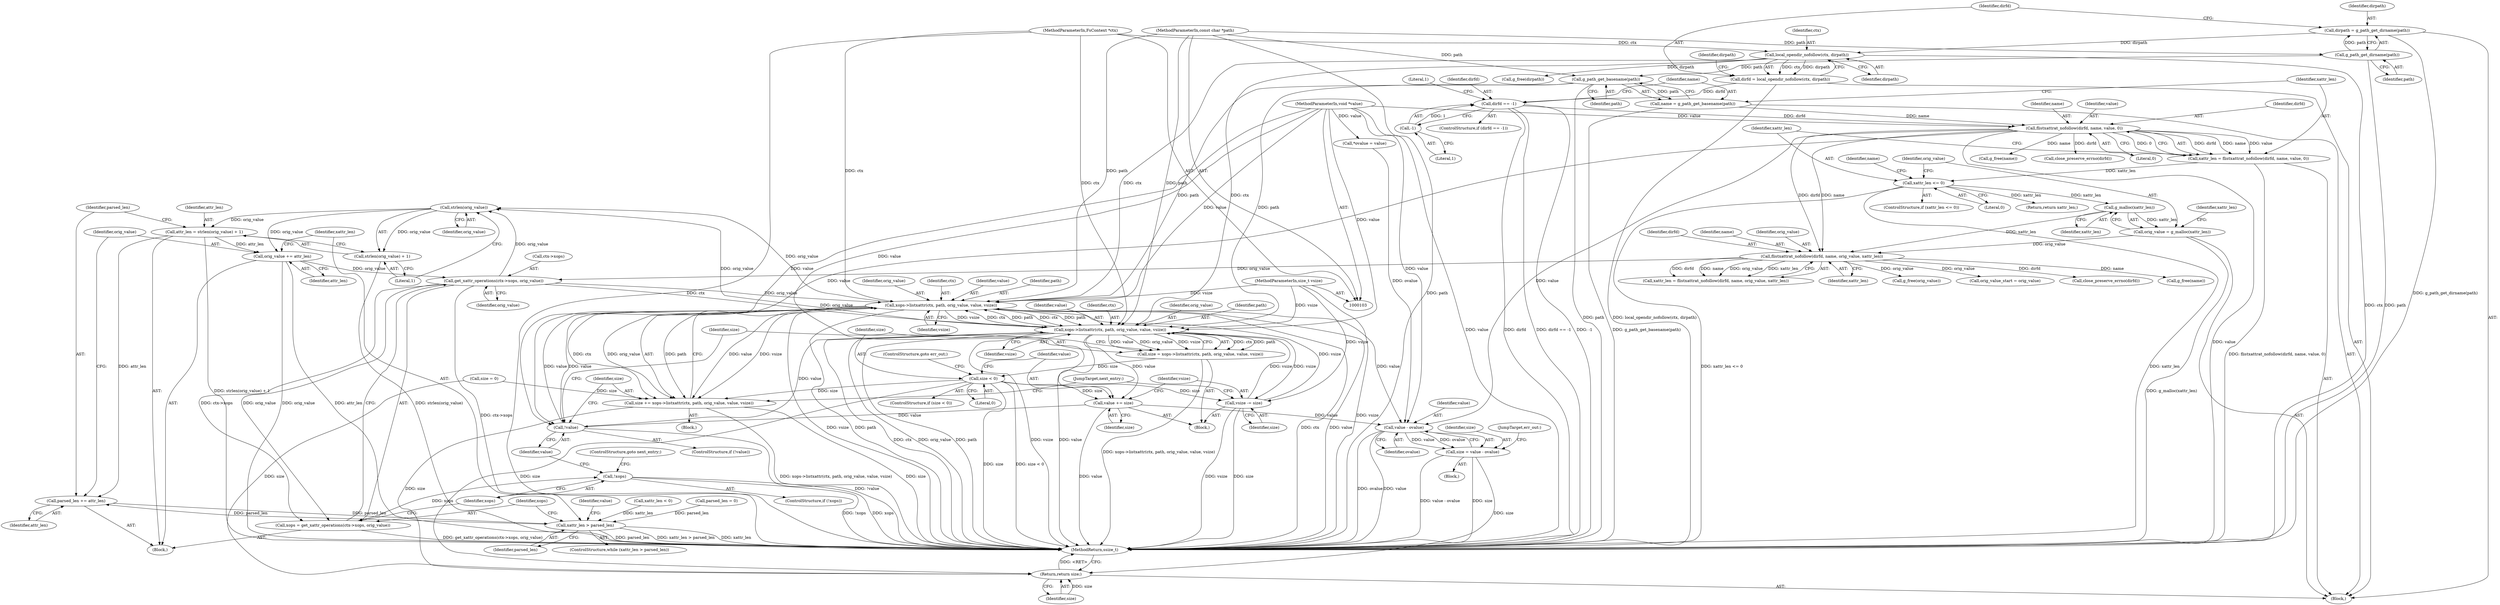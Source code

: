 digraph "0_qemu_4ffcdef4277a91af15a3c09f7d16af072c29f3f2@API" {
"1000254" [label="(Call,strlen(orig_value))"];
"1000222" [label="(Call,xops->listxattr(ctx, path, orig_value, value, vsize))"];
"1000232" [label="(Call,xops->listxattr(ctx, path, orig_value, value, vsize))"];
"1000135" [label="(Call,local_opendir_nofollow(ctx, dirpath))"];
"1000104" [label="(MethodParameterIn,FsContext *ctx)"];
"1000129" [label="(Call,dirpath = g_path_get_dirname(path))"];
"1000131" [label="(Call,g_path_get_dirname(path))"];
"1000105" [label="(MethodParameterIn,const char *path)"];
"1000151" [label="(Call,g_path_get_basename(path))"];
"1000206" [label="(Call,get_xattr_operations(ctx->xops, orig_value))"];
"1000260" [label="(Call,orig_value += attr_len)"];
"1000251" [label="(Call,attr_len = strlen(orig_value) + 1)"];
"1000254" [label="(Call,strlen(orig_value))"];
"1000177" [label="(Call,flistxattrat_nofollow(dirfd, name, orig_value, xattr_len))"];
"1000155" [label="(Call,flistxattrat_nofollow(dirfd, name, value, 0))"];
"1000141" [label="(Call,dirfd == -1)"];
"1000133" [label="(Call,dirfd = local_opendir_nofollow(ctx, dirpath))"];
"1000143" [label="(Call,-1)"];
"1000149" [label="(Call,name = g_path_get_basename(path))"];
"1000106" [label="(MethodParameterIn,void *value)"];
"1000171" [label="(Call,orig_value = g_malloc(xattr_len))"];
"1000173" [label="(Call,g_malloc(xattr_len))"];
"1000161" [label="(Call,xattr_len <= 0)"];
"1000153" [label="(Call,xattr_len = flistxattrat_nofollow(dirfd, name, value, 0))"];
"1000217" [label="(Call,!value)"];
"1000244" [label="(Call,value += size)"];
"1000239" [label="(Call,size < 0)"];
"1000230" [label="(Call,size = xops->listxattr(ctx, path, orig_value, value, vsize))"];
"1000247" [label="(Call,vsize -= size)"];
"1000107" [label="(MethodParameterIn,size_t vsize)"];
"1000257" [label="(Call,parsed_len += attr_len)"];
"1000200" [label="(Call,xattr_len > parsed_len)"];
"1000204" [label="(Call,xops = get_xattr_operations(ctx->xops, orig_value))"];
"1000212" [label="(Call,!xops)"];
"1000220" [label="(Call,size += xops->listxattr(ctx, path, orig_value, value, vsize))"];
"1000274" [label="(Return,return size;)"];
"1000268" [label="(Call,value - ovalue)"];
"1000266" [label="(Call,size = value - ovalue)"];
"1000253" [label="(Call,strlen(orig_value) + 1)"];
"1000135" [label="(Call,local_opendir_nofollow(ctx, dirpath))"];
"1000219" [label="(Block,)"];
"1000274" [label="(Return,return size;)"];
"1000150" [label="(Identifier,name)"];
"1000249" [label="(Identifier,size)"];
"1000156" [label="(Identifier,dirfd)"];
"1000163" [label="(Literal,0)"];
"1000191" [label="(Call,g_free(orig_value))"];
"1000245" [label="(Identifier,value)"];
"1000161" [label="(Call,xattr_len <= 0)"];
"1000257" [label="(Call,parsed_len += attr_len)"];
"1000250" [label="(JumpTarget,next_entry:)"];
"1000213" [label="(Identifier,xops)"];
"1000176" [label="(Identifier,xattr_len)"];
"1000199" [label="(ControlStructure,while (xattr_len > parsed_len))"];
"1000232" [label="(Call,xops->listxattr(ctx, path, orig_value, value, vsize))"];
"1000266" [label="(Call,size = value - ovalue)"];
"1000179" [label="(Identifier,name)"];
"1000107" [label="(MethodParameterIn,size_t vsize)"];
"1000229" [label="(Block,)"];
"1000165" [label="(Call,g_free(name))"];
"1000143" [label="(Call,-1)"];
"1000275" [label="(Identifier,size)"];
"1000154" [label="(Identifier,xattr_len)"];
"1000254" [label="(Call,strlen(orig_value))"];
"1000134" [label="(Identifier,dirfd)"];
"1000196" [label="(Call,orig_value_start = orig_value)"];
"1000239" [label="(Call,size < 0)"];
"1000230" [label="(Call,size = xops->listxattr(ctx, path, orig_value, value, vsize))"];
"1000270" [label="(Identifier,ovalue)"];
"1000172" [label="(Identifier,orig_value)"];
"1000222" [label="(Call,xops->listxattr(ctx, path, orig_value, value, vsize))"];
"1000212" [label="(Call,!xops)"];
"1000166" [label="(Identifier,name)"];
"1000104" [label="(MethodParameterIn,FsContext *ctx)"];
"1000261" [label="(Identifier,orig_value)"];
"1000243" [label="(ControlStructure,goto err_out;)"];
"1000142" [label="(Identifier,dirfd)"];
"1000132" [label="(Identifier,path)"];
"1000177" [label="(Call,flistxattrat_nofollow(dirfd, name, orig_value, xattr_len))"];
"1000203" [label="(Block,)"];
"1000148" [label="(Literal,1)"];
"1000211" [label="(ControlStructure,if (!xops))"];
"1000236" [label="(Identifier,value)"];
"1000140" [label="(ControlStructure,if (dirfd == -1))"];
"1000167" [label="(Call,close_preserve_errno(dirfd))"];
"1000205" [label="(Identifier,xops)"];
"1000131" [label="(Call,g_path_get_dirname(path))"];
"1000174" [label="(Identifier,xattr_len)"];
"1000149" [label="(Call,name = g_path_get_basename(path))"];
"1000260" [label="(Call,orig_value += attr_len)"];
"1000184" [label="(Call,close_preserve_errno(dirfd))"];
"1000182" [label="(Call,g_free(name))"];
"1000141" [label="(Call,dirfd == -1)"];
"1000233" [label="(Identifier,ctx)"];
"1000151" [label="(Call,g_path_get_basename(path))"];
"1000259" [label="(Identifier,attr_len)"];
"1000139" [label="(Identifier,dirpath)"];
"1000221" [label="(Identifier,size)"];
"1000244" [label="(Call,value += size)"];
"1000235" [label="(Identifier,orig_value)"];
"1000207" [label="(Call,ctx->xops)"];
"1000237" [label="(Identifier,vsize)"];
"1000267" [label="(Identifier,size)"];
"1000231" [label="(Identifier,size)"];
"1000251" [label="(Call,attr_len = strlen(orig_value) + 1)"];
"1000160" [label="(ControlStructure,if (xattr_len <= 0))"];
"1000217" [label="(Call,!value)"];
"1000268" [label="(Call,value - ovalue)"];
"1000240" [label="(Identifier,size)"];
"1000224" [label="(Identifier,path)"];
"1000157" [label="(Identifier,name)"];
"1000138" [label="(Call,g_free(dirpath))"];
"1000129" [label="(Call,dirpath = g_path_get_dirname(path))"];
"1000158" [label="(Identifier,value)"];
"1000225" [label="(Identifier,orig_value)"];
"1000187" [label="(Call,xattr_len < 0)"];
"1000215" [label="(ControlStructure,goto next_entry;)"];
"1000201" [label="(Identifier,xattr_len)"];
"1000122" [label="(Call,parsed_len = 0)"];
"1000130" [label="(Identifier,dirpath)"];
"1000169" [label="(Return,return xattr_len;)"];
"1000247" [label="(Call,vsize -= size)"];
"1000256" [label="(Literal,1)"];
"1000136" [label="(Identifier,ctx)"];
"1000181" [label="(Identifier,xattr_len)"];
"1000200" [label="(Call,xattr_len > parsed_len)"];
"1000264" [label="(Identifier,value)"];
"1000206" [label="(Call,get_xattr_operations(ctx->xops, orig_value))"];
"1000159" [label="(Literal,0)"];
"1000110" [label="(Call,size = 0)"];
"1000220" [label="(Call,size += xops->listxattr(ctx, path, orig_value, value, vsize))"];
"1000153" [label="(Call,xattr_len = flistxattrat_nofollow(dirfd, name, value, 0))"];
"1000218" [label="(Identifier,value)"];
"1000180" [label="(Identifier,orig_value)"];
"1000223" [label="(Identifier,ctx)"];
"1000253" [label="(Call,strlen(orig_value) + 1)"];
"1000144" [label="(Literal,1)"];
"1000137" [label="(Identifier,dirpath)"];
"1000234" [label="(Identifier,path)"];
"1000202" [label="(Identifier,parsed_len)"];
"1000248" [label="(Identifier,vsize)"];
"1000246" [label="(Identifier,size)"];
"1000269" [label="(Identifier,value)"];
"1000265" [label="(Block,)"];
"1000175" [label="(Call,xattr_len = flistxattrat_nofollow(dirfd, name, orig_value, xattr_len))"];
"1000162" [label="(Identifier,xattr_len)"];
"1000155" [label="(Call,flistxattrat_nofollow(dirfd, name, value, 0))"];
"1000108" [label="(Block,)"];
"1000271" [label="(JumpTarget,err_out:)"];
"1000204" [label="(Call,xops = get_xattr_operations(ctx->xops, orig_value))"];
"1000216" [label="(ControlStructure,if (!value))"];
"1000262" [label="(Identifier,attr_len)"];
"1000210" [label="(Identifier,orig_value)"];
"1000258" [label="(Identifier,parsed_len)"];
"1000133" [label="(Call,dirfd = local_opendir_nofollow(ctx, dirpath))"];
"1000178" [label="(Identifier,dirfd)"];
"1000173" [label="(Call,g_malloc(xattr_len))"];
"1000241" [label="(Literal,0)"];
"1000114" [label="(Call,*ovalue = value)"];
"1000238" [label="(ControlStructure,if (size < 0))"];
"1000227" [label="(Identifier,vsize)"];
"1000105" [label="(MethodParameterIn,const char *path)"];
"1000152" [label="(Identifier,path)"];
"1000252" [label="(Identifier,attr_len)"];
"1000276" [label="(MethodReturn,ssize_t)"];
"1000106" [label="(MethodParameterIn,void *value)"];
"1000226" [label="(Identifier,value)"];
"1000171" [label="(Call,orig_value = g_malloc(xattr_len))"];
"1000255" [label="(Identifier,orig_value)"];
"1000254" -> "1000253"  [label="AST: "];
"1000254" -> "1000255"  [label="CFG: "];
"1000255" -> "1000254"  [label="AST: "];
"1000256" -> "1000254"  [label="CFG: "];
"1000254" -> "1000251"  [label="DDG: orig_value"];
"1000254" -> "1000253"  [label="DDG: orig_value"];
"1000222" -> "1000254"  [label="DDG: orig_value"];
"1000206" -> "1000254"  [label="DDG: orig_value"];
"1000232" -> "1000254"  [label="DDG: orig_value"];
"1000254" -> "1000260"  [label="DDG: orig_value"];
"1000222" -> "1000220"  [label="AST: "];
"1000222" -> "1000227"  [label="CFG: "];
"1000223" -> "1000222"  [label="AST: "];
"1000224" -> "1000222"  [label="AST: "];
"1000225" -> "1000222"  [label="AST: "];
"1000226" -> "1000222"  [label="AST: "];
"1000227" -> "1000222"  [label="AST: "];
"1000220" -> "1000222"  [label="CFG: "];
"1000222" -> "1000276"  [label="DDG: vsize"];
"1000222" -> "1000276"  [label="DDG: ctx"];
"1000222" -> "1000276"  [label="DDG: value"];
"1000222" -> "1000276"  [label="DDG: path"];
"1000222" -> "1000217"  [label="DDG: value"];
"1000222" -> "1000220"  [label="DDG: path"];
"1000222" -> "1000220"  [label="DDG: value"];
"1000222" -> "1000220"  [label="DDG: vsize"];
"1000222" -> "1000220"  [label="DDG: ctx"];
"1000222" -> "1000220"  [label="DDG: orig_value"];
"1000232" -> "1000222"  [label="DDG: ctx"];
"1000232" -> "1000222"  [label="DDG: path"];
"1000135" -> "1000222"  [label="DDG: ctx"];
"1000104" -> "1000222"  [label="DDG: ctx"];
"1000151" -> "1000222"  [label="DDG: path"];
"1000105" -> "1000222"  [label="DDG: path"];
"1000206" -> "1000222"  [label="DDG: orig_value"];
"1000217" -> "1000222"  [label="DDG: value"];
"1000106" -> "1000222"  [label="DDG: value"];
"1000247" -> "1000222"  [label="DDG: vsize"];
"1000107" -> "1000222"  [label="DDG: vsize"];
"1000222" -> "1000232"  [label="DDG: ctx"];
"1000222" -> "1000232"  [label="DDG: path"];
"1000222" -> "1000232"  [label="DDG: vsize"];
"1000222" -> "1000268"  [label="DDG: value"];
"1000232" -> "1000230"  [label="AST: "];
"1000232" -> "1000237"  [label="CFG: "];
"1000233" -> "1000232"  [label="AST: "];
"1000234" -> "1000232"  [label="AST: "];
"1000235" -> "1000232"  [label="AST: "];
"1000236" -> "1000232"  [label="AST: "];
"1000237" -> "1000232"  [label="AST: "];
"1000230" -> "1000232"  [label="CFG: "];
"1000232" -> "1000276"  [label="DDG: vsize"];
"1000232" -> "1000276"  [label="DDG: value"];
"1000232" -> "1000276"  [label="DDG: ctx"];
"1000232" -> "1000276"  [label="DDG: orig_value"];
"1000232" -> "1000276"  [label="DDG: path"];
"1000232" -> "1000230"  [label="DDG: ctx"];
"1000232" -> "1000230"  [label="DDG: path"];
"1000232" -> "1000230"  [label="DDG: value"];
"1000232" -> "1000230"  [label="DDG: orig_value"];
"1000232" -> "1000230"  [label="DDG: vsize"];
"1000135" -> "1000232"  [label="DDG: ctx"];
"1000104" -> "1000232"  [label="DDG: ctx"];
"1000151" -> "1000232"  [label="DDG: path"];
"1000105" -> "1000232"  [label="DDG: path"];
"1000206" -> "1000232"  [label="DDG: orig_value"];
"1000217" -> "1000232"  [label="DDG: value"];
"1000106" -> "1000232"  [label="DDG: value"];
"1000247" -> "1000232"  [label="DDG: vsize"];
"1000107" -> "1000232"  [label="DDG: vsize"];
"1000232" -> "1000244"  [label="DDG: value"];
"1000232" -> "1000247"  [label="DDG: vsize"];
"1000135" -> "1000133"  [label="AST: "];
"1000135" -> "1000137"  [label="CFG: "];
"1000136" -> "1000135"  [label="AST: "];
"1000137" -> "1000135"  [label="AST: "];
"1000133" -> "1000135"  [label="CFG: "];
"1000135" -> "1000276"  [label="DDG: ctx"];
"1000135" -> "1000133"  [label="DDG: ctx"];
"1000135" -> "1000133"  [label="DDG: dirpath"];
"1000104" -> "1000135"  [label="DDG: ctx"];
"1000129" -> "1000135"  [label="DDG: dirpath"];
"1000135" -> "1000138"  [label="DDG: dirpath"];
"1000104" -> "1000103"  [label="AST: "];
"1000104" -> "1000276"  [label="DDG: ctx"];
"1000129" -> "1000108"  [label="AST: "];
"1000129" -> "1000131"  [label="CFG: "];
"1000130" -> "1000129"  [label="AST: "];
"1000131" -> "1000129"  [label="AST: "];
"1000134" -> "1000129"  [label="CFG: "];
"1000129" -> "1000276"  [label="DDG: g_path_get_dirname(path)"];
"1000131" -> "1000129"  [label="DDG: path"];
"1000131" -> "1000132"  [label="CFG: "];
"1000132" -> "1000131"  [label="AST: "];
"1000131" -> "1000276"  [label="DDG: path"];
"1000105" -> "1000131"  [label="DDG: path"];
"1000131" -> "1000151"  [label="DDG: path"];
"1000105" -> "1000103"  [label="AST: "];
"1000105" -> "1000276"  [label="DDG: path"];
"1000105" -> "1000151"  [label="DDG: path"];
"1000151" -> "1000149"  [label="AST: "];
"1000151" -> "1000152"  [label="CFG: "];
"1000152" -> "1000151"  [label="AST: "];
"1000149" -> "1000151"  [label="CFG: "];
"1000151" -> "1000276"  [label="DDG: path"];
"1000151" -> "1000149"  [label="DDG: path"];
"1000206" -> "1000204"  [label="AST: "];
"1000206" -> "1000210"  [label="CFG: "];
"1000207" -> "1000206"  [label="AST: "];
"1000210" -> "1000206"  [label="AST: "];
"1000204" -> "1000206"  [label="CFG: "];
"1000206" -> "1000276"  [label="DDG: ctx->xops"];
"1000206" -> "1000204"  [label="DDG: ctx->xops"];
"1000206" -> "1000204"  [label="DDG: orig_value"];
"1000260" -> "1000206"  [label="DDG: orig_value"];
"1000177" -> "1000206"  [label="DDG: orig_value"];
"1000260" -> "1000203"  [label="AST: "];
"1000260" -> "1000262"  [label="CFG: "];
"1000261" -> "1000260"  [label="AST: "];
"1000262" -> "1000260"  [label="AST: "];
"1000201" -> "1000260"  [label="CFG: "];
"1000260" -> "1000276"  [label="DDG: attr_len"];
"1000260" -> "1000276"  [label="DDG: orig_value"];
"1000251" -> "1000260"  [label="DDG: attr_len"];
"1000251" -> "1000203"  [label="AST: "];
"1000251" -> "1000253"  [label="CFG: "];
"1000252" -> "1000251"  [label="AST: "];
"1000253" -> "1000251"  [label="AST: "];
"1000258" -> "1000251"  [label="CFG: "];
"1000251" -> "1000276"  [label="DDG: strlen(orig_value) + 1"];
"1000251" -> "1000257"  [label="DDG: attr_len"];
"1000177" -> "1000175"  [label="AST: "];
"1000177" -> "1000181"  [label="CFG: "];
"1000178" -> "1000177"  [label="AST: "];
"1000179" -> "1000177"  [label="AST: "];
"1000180" -> "1000177"  [label="AST: "];
"1000181" -> "1000177"  [label="AST: "];
"1000175" -> "1000177"  [label="CFG: "];
"1000177" -> "1000175"  [label="DDG: dirfd"];
"1000177" -> "1000175"  [label="DDG: name"];
"1000177" -> "1000175"  [label="DDG: orig_value"];
"1000177" -> "1000175"  [label="DDG: xattr_len"];
"1000155" -> "1000177"  [label="DDG: dirfd"];
"1000155" -> "1000177"  [label="DDG: name"];
"1000171" -> "1000177"  [label="DDG: orig_value"];
"1000173" -> "1000177"  [label="DDG: xattr_len"];
"1000177" -> "1000182"  [label="DDG: name"];
"1000177" -> "1000184"  [label="DDG: dirfd"];
"1000177" -> "1000191"  [label="DDG: orig_value"];
"1000177" -> "1000196"  [label="DDG: orig_value"];
"1000155" -> "1000153"  [label="AST: "];
"1000155" -> "1000159"  [label="CFG: "];
"1000156" -> "1000155"  [label="AST: "];
"1000157" -> "1000155"  [label="AST: "];
"1000158" -> "1000155"  [label="AST: "];
"1000159" -> "1000155"  [label="AST: "];
"1000153" -> "1000155"  [label="CFG: "];
"1000155" -> "1000276"  [label="DDG: value"];
"1000155" -> "1000153"  [label="DDG: dirfd"];
"1000155" -> "1000153"  [label="DDG: name"];
"1000155" -> "1000153"  [label="DDG: value"];
"1000155" -> "1000153"  [label="DDG: 0"];
"1000141" -> "1000155"  [label="DDG: dirfd"];
"1000149" -> "1000155"  [label="DDG: name"];
"1000106" -> "1000155"  [label="DDG: value"];
"1000155" -> "1000165"  [label="DDG: name"];
"1000155" -> "1000167"  [label="DDG: dirfd"];
"1000155" -> "1000217"  [label="DDG: value"];
"1000155" -> "1000268"  [label="DDG: value"];
"1000141" -> "1000140"  [label="AST: "];
"1000141" -> "1000143"  [label="CFG: "];
"1000142" -> "1000141"  [label="AST: "];
"1000143" -> "1000141"  [label="AST: "];
"1000148" -> "1000141"  [label="CFG: "];
"1000150" -> "1000141"  [label="CFG: "];
"1000141" -> "1000276"  [label="DDG: dirfd"];
"1000141" -> "1000276"  [label="DDG: dirfd == -1"];
"1000141" -> "1000276"  [label="DDG: -1"];
"1000133" -> "1000141"  [label="DDG: dirfd"];
"1000143" -> "1000141"  [label="DDG: 1"];
"1000133" -> "1000108"  [label="AST: "];
"1000134" -> "1000133"  [label="AST: "];
"1000139" -> "1000133"  [label="CFG: "];
"1000133" -> "1000276"  [label="DDG: local_opendir_nofollow(ctx, dirpath)"];
"1000143" -> "1000144"  [label="CFG: "];
"1000144" -> "1000143"  [label="AST: "];
"1000149" -> "1000108"  [label="AST: "];
"1000150" -> "1000149"  [label="AST: "];
"1000154" -> "1000149"  [label="CFG: "];
"1000149" -> "1000276"  [label="DDG: g_path_get_basename(path)"];
"1000106" -> "1000103"  [label="AST: "];
"1000106" -> "1000276"  [label="DDG: value"];
"1000106" -> "1000114"  [label="DDG: value"];
"1000106" -> "1000217"  [label="DDG: value"];
"1000106" -> "1000244"  [label="DDG: value"];
"1000106" -> "1000268"  [label="DDG: value"];
"1000171" -> "1000108"  [label="AST: "];
"1000171" -> "1000173"  [label="CFG: "];
"1000172" -> "1000171"  [label="AST: "];
"1000173" -> "1000171"  [label="AST: "];
"1000176" -> "1000171"  [label="CFG: "];
"1000171" -> "1000276"  [label="DDG: g_malloc(xattr_len)"];
"1000173" -> "1000171"  [label="DDG: xattr_len"];
"1000173" -> "1000174"  [label="CFG: "];
"1000174" -> "1000173"  [label="AST: "];
"1000161" -> "1000173"  [label="DDG: xattr_len"];
"1000161" -> "1000160"  [label="AST: "];
"1000161" -> "1000163"  [label="CFG: "];
"1000162" -> "1000161"  [label="AST: "];
"1000163" -> "1000161"  [label="AST: "];
"1000166" -> "1000161"  [label="CFG: "];
"1000172" -> "1000161"  [label="CFG: "];
"1000161" -> "1000276"  [label="DDG: xattr_len"];
"1000161" -> "1000276"  [label="DDG: xattr_len <= 0"];
"1000153" -> "1000161"  [label="DDG: xattr_len"];
"1000161" -> "1000169"  [label="DDG: xattr_len"];
"1000153" -> "1000108"  [label="AST: "];
"1000154" -> "1000153"  [label="AST: "];
"1000162" -> "1000153"  [label="CFG: "];
"1000153" -> "1000276"  [label="DDG: flistxattrat_nofollow(dirfd, name, value, 0)"];
"1000217" -> "1000216"  [label="AST: "];
"1000217" -> "1000218"  [label="CFG: "];
"1000218" -> "1000217"  [label="AST: "];
"1000221" -> "1000217"  [label="CFG: "];
"1000231" -> "1000217"  [label="CFG: "];
"1000217" -> "1000276"  [label="DDG: !value"];
"1000244" -> "1000217"  [label="DDG: value"];
"1000244" -> "1000229"  [label="AST: "];
"1000244" -> "1000246"  [label="CFG: "];
"1000245" -> "1000244"  [label="AST: "];
"1000246" -> "1000244"  [label="AST: "];
"1000248" -> "1000244"  [label="CFG: "];
"1000244" -> "1000276"  [label="DDG: value"];
"1000239" -> "1000244"  [label="DDG: size"];
"1000244" -> "1000268"  [label="DDG: value"];
"1000239" -> "1000238"  [label="AST: "];
"1000239" -> "1000241"  [label="CFG: "];
"1000240" -> "1000239"  [label="AST: "];
"1000241" -> "1000239"  [label="AST: "];
"1000243" -> "1000239"  [label="CFG: "];
"1000245" -> "1000239"  [label="CFG: "];
"1000239" -> "1000276"  [label="DDG: size < 0"];
"1000239" -> "1000276"  [label="DDG: size"];
"1000239" -> "1000220"  [label="DDG: size"];
"1000230" -> "1000239"  [label="DDG: size"];
"1000239" -> "1000247"  [label="DDG: size"];
"1000239" -> "1000274"  [label="DDG: size"];
"1000230" -> "1000229"  [label="AST: "];
"1000231" -> "1000230"  [label="AST: "];
"1000240" -> "1000230"  [label="CFG: "];
"1000230" -> "1000276"  [label="DDG: xops->listxattr(ctx, path, orig_value, value, vsize)"];
"1000247" -> "1000229"  [label="AST: "];
"1000247" -> "1000249"  [label="CFG: "];
"1000248" -> "1000247"  [label="AST: "];
"1000249" -> "1000247"  [label="AST: "];
"1000250" -> "1000247"  [label="CFG: "];
"1000247" -> "1000276"  [label="DDG: vsize"];
"1000247" -> "1000276"  [label="DDG: size"];
"1000107" -> "1000247"  [label="DDG: vsize"];
"1000107" -> "1000103"  [label="AST: "];
"1000107" -> "1000276"  [label="DDG: vsize"];
"1000257" -> "1000203"  [label="AST: "];
"1000257" -> "1000259"  [label="CFG: "];
"1000258" -> "1000257"  [label="AST: "];
"1000259" -> "1000257"  [label="AST: "];
"1000261" -> "1000257"  [label="CFG: "];
"1000257" -> "1000200"  [label="DDG: parsed_len"];
"1000200" -> "1000257"  [label="DDG: parsed_len"];
"1000200" -> "1000199"  [label="AST: "];
"1000200" -> "1000202"  [label="CFG: "];
"1000201" -> "1000200"  [label="AST: "];
"1000202" -> "1000200"  [label="AST: "];
"1000205" -> "1000200"  [label="CFG: "];
"1000264" -> "1000200"  [label="CFG: "];
"1000200" -> "1000276"  [label="DDG: xattr_len > parsed_len"];
"1000200" -> "1000276"  [label="DDG: xattr_len"];
"1000200" -> "1000276"  [label="DDG: parsed_len"];
"1000187" -> "1000200"  [label="DDG: xattr_len"];
"1000122" -> "1000200"  [label="DDG: parsed_len"];
"1000204" -> "1000203"  [label="AST: "];
"1000205" -> "1000204"  [label="AST: "];
"1000213" -> "1000204"  [label="CFG: "];
"1000204" -> "1000276"  [label="DDG: get_xattr_operations(ctx->xops, orig_value)"];
"1000204" -> "1000212"  [label="DDG: xops"];
"1000212" -> "1000211"  [label="AST: "];
"1000212" -> "1000213"  [label="CFG: "];
"1000213" -> "1000212"  [label="AST: "];
"1000215" -> "1000212"  [label="CFG: "];
"1000218" -> "1000212"  [label="CFG: "];
"1000212" -> "1000276"  [label="DDG: !xops"];
"1000212" -> "1000276"  [label="DDG: xops"];
"1000220" -> "1000219"  [label="AST: "];
"1000221" -> "1000220"  [label="AST: "];
"1000250" -> "1000220"  [label="CFG: "];
"1000220" -> "1000276"  [label="DDG: size"];
"1000220" -> "1000276"  [label="DDG: xops->listxattr(ctx, path, orig_value, value, vsize)"];
"1000110" -> "1000220"  [label="DDG: size"];
"1000220" -> "1000274"  [label="DDG: size"];
"1000274" -> "1000108"  [label="AST: "];
"1000274" -> "1000275"  [label="CFG: "];
"1000275" -> "1000274"  [label="AST: "];
"1000276" -> "1000274"  [label="CFG: "];
"1000274" -> "1000276"  [label="DDG: <RET>"];
"1000275" -> "1000274"  [label="DDG: size"];
"1000266" -> "1000274"  [label="DDG: size"];
"1000110" -> "1000274"  [label="DDG: size"];
"1000268" -> "1000266"  [label="AST: "];
"1000268" -> "1000270"  [label="CFG: "];
"1000269" -> "1000268"  [label="AST: "];
"1000270" -> "1000268"  [label="AST: "];
"1000266" -> "1000268"  [label="CFG: "];
"1000268" -> "1000276"  [label="DDG: value"];
"1000268" -> "1000276"  [label="DDG: ovalue"];
"1000268" -> "1000266"  [label="DDG: value"];
"1000268" -> "1000266"  [label="DDG: ovalue"];
"1000114" -> "1000268"  [label="DDG: ovalue"];
"1000266" -> "1000265"  [label="AST: "];
"1000267" -> "1000266"  [label="AST: "];
"1000271" -> "1000266"  [label="CFG: "];
"1000266" -> "1000276"  [label="DDG: value - ovalue"];
"1000266" -> "1000276"  [label="DDG: size"];
"1000253" -> "1000256"  [label="CFG: "];
"1000256" -> "1000253"  [label="AST: "];
"1000253" -> "1000276"  [label="DDG: strlen(orig_value)"];
}
